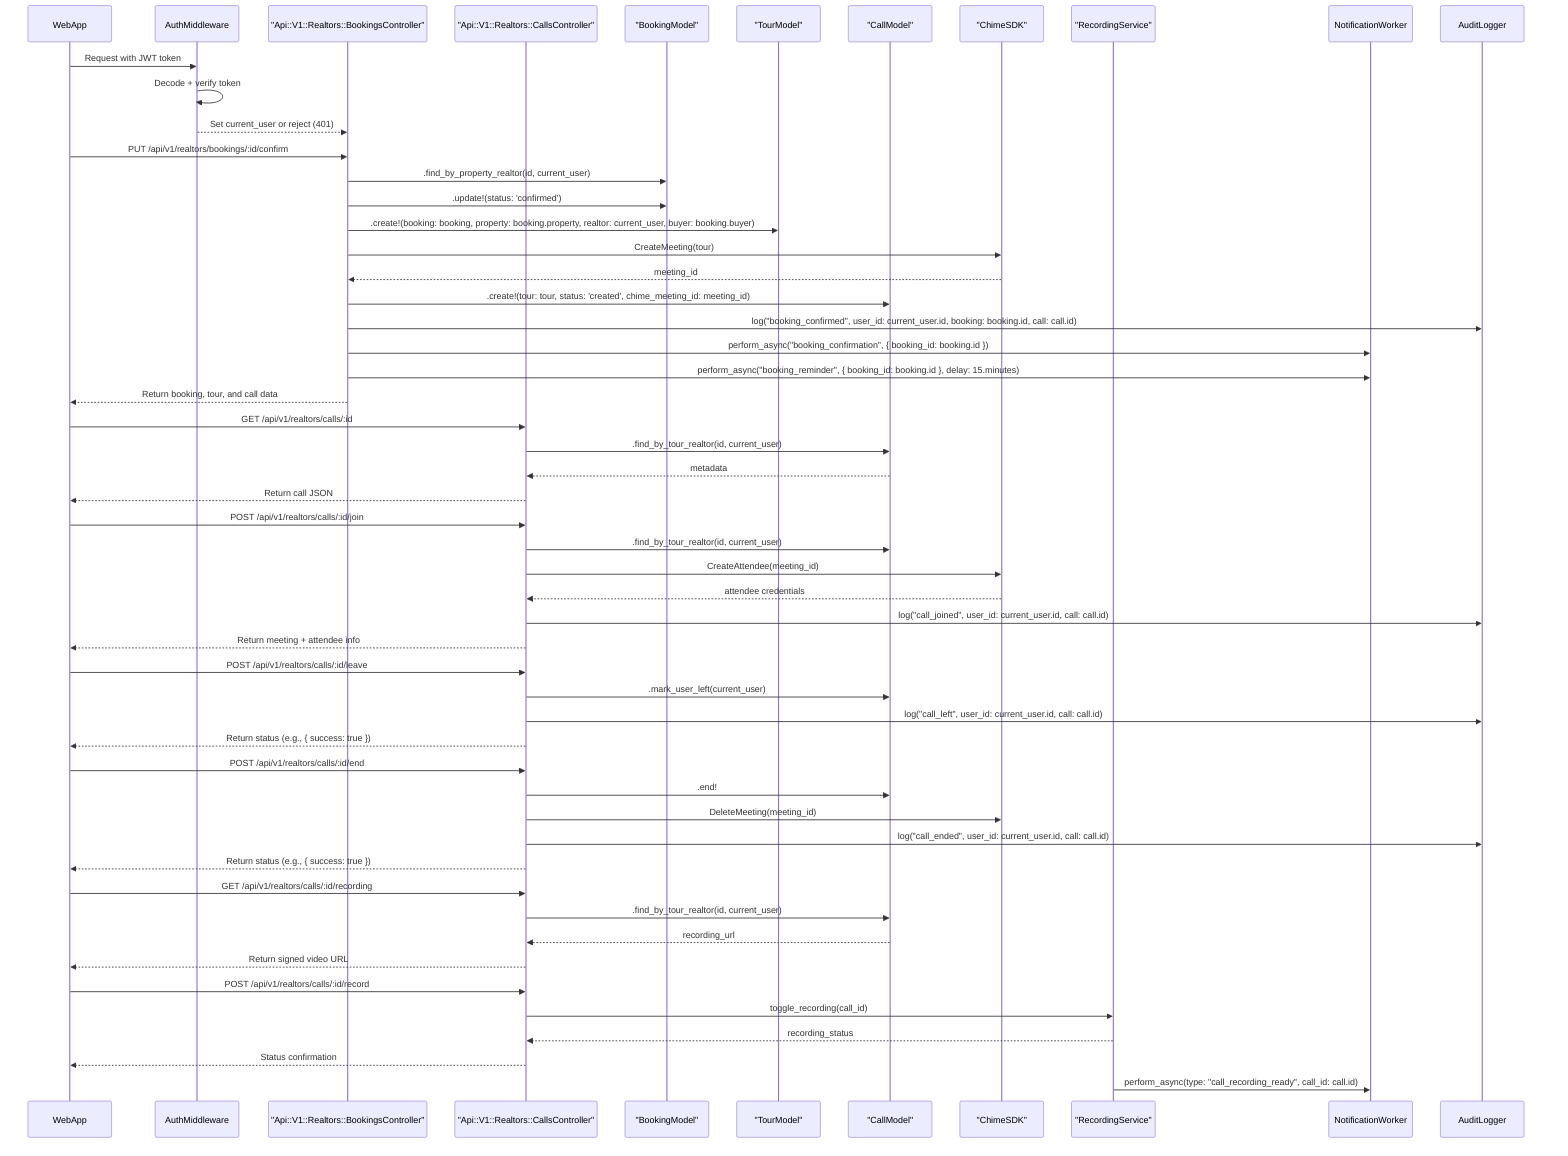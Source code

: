 sequenceDiagram
    participant WebApp
    participant Auth as AuthMiddleware
    participant BC as "Api::V1::Realtors::BookingsController"
    participant CC as "Api::V1::Realtors::CallsController"
    participant Booking as "BookingModel"
    participant Tour as "TourModel"
    participant Call as "CallModel"
    participant Chime as "ChimeSDK"
    participant Recorder as "RecordingService"
    participant NotificationWorker
    participant AuditLogger

    %% Auth check
    WebApp->>Auth: Request with JWT token
    Auth->>Auth: Decode + verify token
    Auth-->>BC: Set current_user or reject (401)

    %% Booking confirmation (creates call)
    WebApp->>BC: PUT /api/v1/realtors/bookings/:id/confirm
    BC->>Booking: .find_by_property_realtor(id, current_user)
    BC->>Booking: .update!(status: 'confirmed')
    BC->>Tour: .create!(booking: booking, property: booking.property, realtor: current_user, buyer: booking.buyer)
    BC->>Chime: CreateMeeting(tour)
    Chime-->>BC: meeting_id
    BC->>Call: .create!(tour: tour, status: 'created', chime_meeting_id: meeting_id)
    BC->>AuditLogger: log("booking_confirmed", user_id: current_user.id, booking: booking.id, call: call.id)
    BC->>NotificationWorker: perform_async("booking_confirmation", { booking_id: booking.id })
    BC->>NotificationWorker: perform_async("booking_reminder", { booking_id: booking.id }, delay: 15.minutes)
    BC-->>WebApp: Return booking, tour, and call data

    %% Get call details (after confirmation)
    WebApp->>CC: GET /api/v1/realtors/calls/:id
    CC->>Call: .find_by_tour_realtor(id, current_user)
    Call-->>CC: metadata
    CC-->>WebApp: Return call JSON

    %% Join call
    WebApp->>CC: POST /api/v1/realtors/calls/:id/join
    CC->>Call: .find_by_tour_realtor(id, current_user)
    CC->>Chime: CreateAttendee(meeting_id)
    Chime-->>CC: attendee credentials
    CC->>AuditLogger: log("call_joined", user_id: current_user.id, call: call.id)
    CC-->>WebApp: Return meeting + attendee info

    %% Leave call
    WebApp->>CC: POST /api/v1/realtors/calls/:id/leave
    CC->>Call: .mark_user_left(current_user)
    CC->>AuditLogger: log("call_left", user_id: current_user.id, call: call.id)
    CC-->>WebApp: Return status (e.g., { success: true })

    %% End call
    WebApp->>CC: POST /api/v1/realtors/calls/:id/end
    CC->>Call: .end!
    CC->>Chime: DeleteMeeting(meeting_id)
    CC->>AuditLogger: log("call_ended", user_id: current_user.id, call: call.id)
    CC-->>WebApp: Return status (e.g., { success: true })

    %% Get call recording
    WebApp->>CC: GET /api/v1/realtors/calls/:id/recording
    CC->>Call: .find_by_tour_realtor(id, current_user)
    Call-->>CC: recording_url
    CC-->>WebApp: Return signed video URL

    %% Start/Stop call recording
    WebApp->>CC: POST /api/v1/realtors/calls/:id/record
    CC->>Recorder: toggle_recording(call_id)
    Recorder-->>CC: recording_status
    CC-->>WebApp: Status confirmation

    %% Optional email notification after recording
    Recorder->>NotificationWorker: perform_async(type: "call_recording_ready", call_id: call.id)